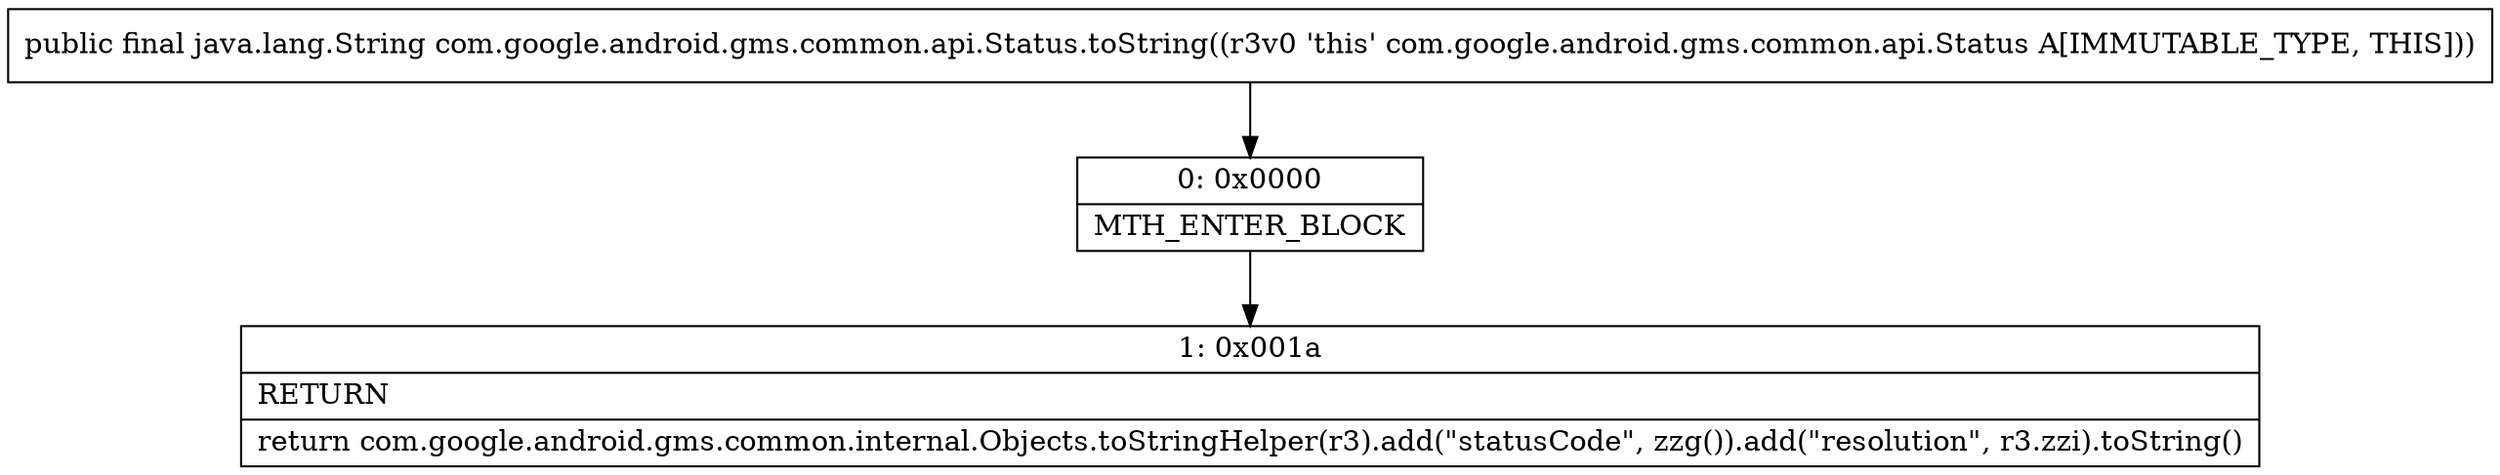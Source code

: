 digraph "CFG forcom.google.android.gms.common.api.Status.toString()Ljava\/lang\/String;" {
Node_0 [shape=record,label="{0\:\ 0x0000|MTH_ENTER_BLOCK\l}"];
Node_1 [shape=record,label="{1\:\ 0x001a|RETURN\l|return com.google.android.gms.common.internal.Objects.toStringHelper(r3).add(\"statusCode\", zzg()).add(\"resolution\", r3.zzi).toString()\l}"];
MethodNode[shape=record,label="{public final java.lang.String com.google.android.gms.common.api.Status.toString((r3v0 'this' com.google.android.gms.common.api.Status A[IMMUTABLE_TYPE, THIS])) }"];
MethodNode -> Node_0;
Node_0 -> Node_1;
}

